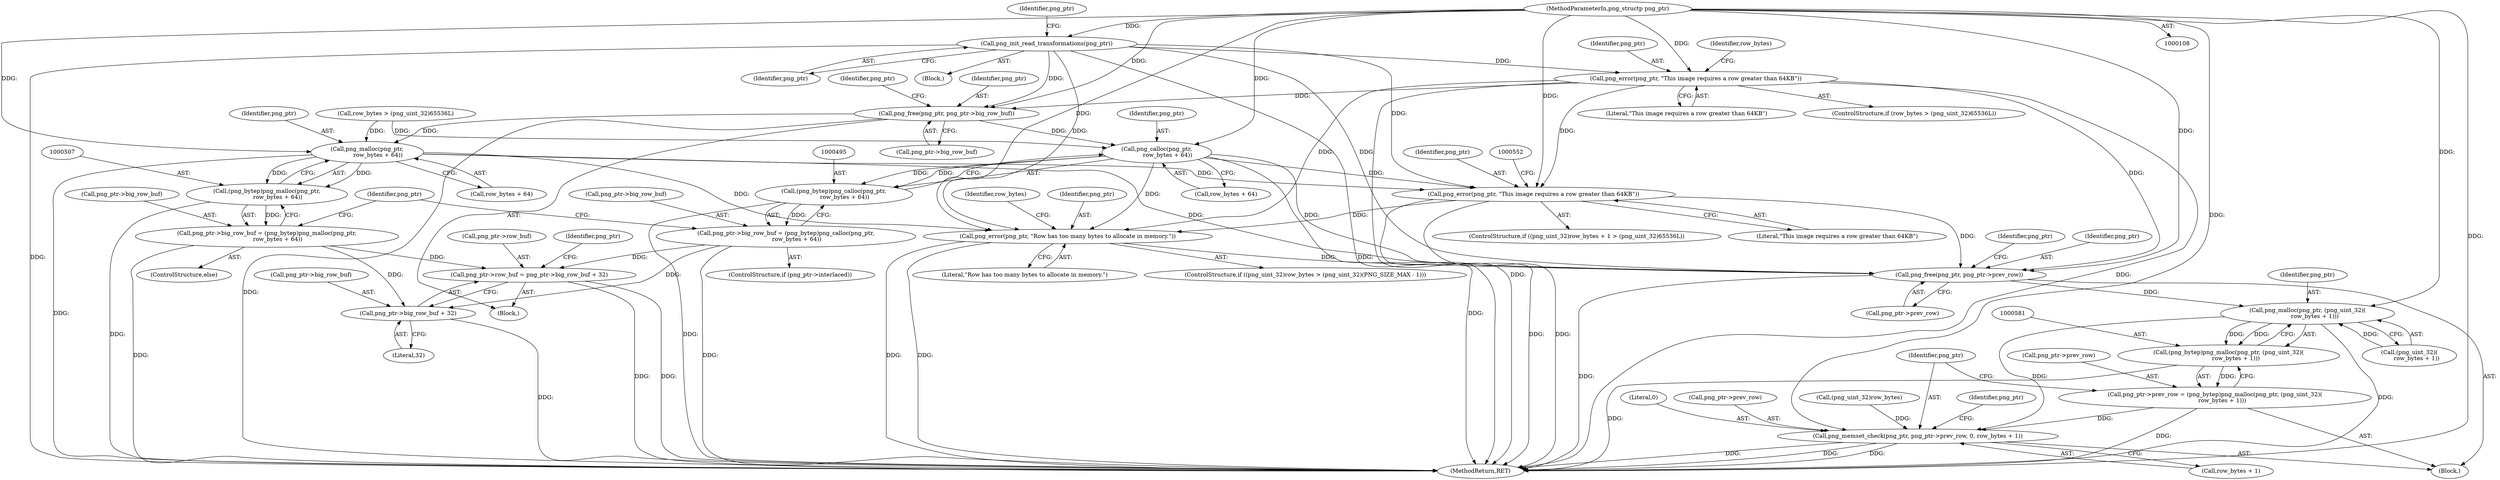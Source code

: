 digraph "0_Chrome_7f3d85b096f66870a15b37c2f40b219b2e292693_19@API" {
"1000481" [label="(Call,png_free(png_ptr, png_ptr->big_row_buf))"];
"1000135" [label="(Call,png_init_read_transformations(png_ptr))"];
"1000109" [label="(MethodParameterIn,png_structp png_ptr)"];
"1000469" [label="(Call,png_error(png_ptr, \"This image requires a row greater than 64KB\"))"];
"1000496" [label="(Call,png_calloc(png_ptr,\n            row_bytes + 64))"];
"1000494" [label="(Call,(png_bytep)png_calloc(png_ptr,\n            row_bytes + 64))"];
"1000490" [label="(Call,png_ptr->big_row_buf = (png_bytep)png_calloc(png_ptr,\n            row_bytes + 64))"];
"1000520" [label="(Call,png_ptr->row_buf = png_ptr->big_row_buf + 32)"];
"1000524" [label="(Call,png_ptr->big_row_buf + 32)"];
"1000546" [label="(Call,png_error(png_ptr, \"This image requires a row greater than 64KB\"))"];
"1000559" [label="(Call,png_error(png_ptr, \"Row has too many bytes to allocate in memory.\"))"];
"1000571" [label="(Call,png_free(png_ptr, png_ptr->prev_row))"];
"1000582" [label="(Call,png_malloc(png_ptr, (png_uint_32)(\n        row_bytes + 1)))"];
"1000580" [label="(Call,(png_bytep)png_malloc(png_ptr, (png_uint_32)(\n        row_bytes + 1)))"];
"1000576" [label="(Call,png_ptr->prev_row = (png_bytep)png_malloc(png_ptr, (png_uint_32)(\n        row_bytes + 1)))"];
"1000589" [label="(Call,png_memset_check(png_ptr, png_ptr->prev_row, 0, row_bytes + 1))"];
"1000508" [label="(Call,png_malloc(png_ptr,\n            row_bytes + 64))"];
"1000506" [label="(Call,(png_bytep)png_malloc(png_ptr,\n            row_bytes + 64))"];
"1000502" [label="(Call,png_ptr->big_row_buf = (png_bytep)png_malloc(png_ptr,\n            row_bytes + 64))"];
"1000483" [label="(Call,png_ptr->big_row_buf)"];
"1000531" [label="(Identifier,png_ptr)"];
"1000578" [label="(Identifier,png_ptr)"];
"1000503" [label="(Call,png_ptr->big_row_buf)"];
"1000565" [label="(Identifier,row_bytes)"];
"1000510" [label="(Call,row_bytes + 64)"];
"1000583" [label="(Identifier,png_ptr)"];
"1000110" [label="(Block,)"];
"1000594" [label="(Literal,0)"];
"1000549" [label="(ControlStructure,if ((png_uint_32)row_bytes > (png_uint_32)(PNG_SIZE_MAX - 1)))"];
"1000528" [label="(Literal,32)"];
"1000570" [label="(Block,)"];
"1000136" [label="(Identifier,png_ptr)"];
"1000559" [label="(Call,png_error(png_ptr, \"Row has too many bytes to allocate in memory.\"))"];
"1000135" [label="(Call,png_init_read_transformations(png_ptr))"];
"1000572" [label="(Identifier,png_ptr)"];
"1000508" [label="(Call,png_malloc(png_ptr,\n            row_bytes + 64))"];
"1000497" [label="(Identifier,png_ptr)"];
"1000491" [label="(Call,png_ptr->big_row_buf)"];
"1000520" [label="(Call,png_ptr->row_buf = png_ptr->big_row_buf + 32)"];
"1000464" [label="(Call,row_bytes > (png_uint_32)65536L)"];
"1000591" [label="(Call,png_ptr->prev_row)"];
"1000571" [label="(Call,png_free(png_ptr, png_ptr->prev_row))"];
"1000525" [label="(Call,png_ptr->big_row_buf)"];
"1000469" [label="(Call,png_error(png_ptr, \"This image requires a row greater than 64KB\"))"];
"1000471" [label="(Literal,\"This image requires a row greater than 64KB\")"];
"1000657" [label="(MethodReturn,RET)"];
"1000496" [label="(Call,png_calloc(png_ptr,\n            row_bytes + 64))"];
"1000577" [label="(Call,png_ptr->prev_row)"];
"1000475" [label="(Identifier,row_bytes)"];
"1000546" [label="(Call,png_error(png_ptr, \"This image requires a row greater than 64KB\"))"];
"1000494" [label="(Call,(png_bytep)png_calloc(png_ptr,\n            row_bytes + 64))"];
"1000498" [label="(Call,row_bytes + 64)"];
"1000580" [label="(Call,(png_bytep)png_malloc(png_ptr, (png_uint_32)(\n        row_bytes + 1)))"];
"1000584" [label="(Call,(png_uint_32)(\n        row_bytes + 1))"];
"1000573" [label="(Call,png_ptr->prev_row)"];
"1000589" [label="(Call,png_memset_check(png_ptr, png_ptr->prev_row, 0, row_bytes + 1))"];
"1000470" [label="(Identifier,png_ptr)"];
"1000486" [label="(ControlStructure,if (png_ptr->interlaced))"];
"1000547" [label="(Identifier,png_ptr)"];
"1000582" [label="(Call,png_malloc(png_ptr, (png_uint_32)(\n        row_bytes + 1)))"];
"1000560" [label="(Identifier,png_ptr)"];
"1000463" [label="(ControlStructure,if (row_bytes > (png_uint_32)65536L))"];
"1000561" [label="(Literal,\"Row has too many bytes to allocate in memory.\")"];
"1000139" [label="(Identifier,png_ptr)"];
"1000524" [label="(Call,png_ptr->big_row_buf + 32)"];
"1000509" [label="(Identifier,png_ptr)"];
"1000521" [label="(Call,png_ptr->row_buf)"];
"1000482" [label="(Identifier,png_ptr)"];
"1000576" [label="(Call,png_ptr->prev_row = (png_bytep)png_malloc(png_ptr, (png_uint_32)(\n        row_bytes + 1)))"];
"1000548" [label="(Literal,\"This image requires a row greater than 64KB\")"];
"1000488" [label="(Identifier,png_ptr)"];
"1000536" [label="(ControlStructure,if ((png_uint_32)row_bytes + 1 > (png_uint_32)65536L))"];
"1000551" [label="(Call,(png_uint_32)row_bytes)"];
"1000506" [label="(Call,(png_bytep)png_malloc(png_ptr,\n            row_bytes + 64))"];
"1000501" [label="(ControlStructure,else)"];
"1000490" [label="(Call,png_ptr->big_row_buf = (png_bytep)png_calloc(png_ptr,\n            row_bytes + 64))"];
"1000515" [label="(Identifier,png_ptr)"];
"1000502" [label="(Call,png_ptr->big_row_buf = (png_bytep)png_malloc(png_ptr,\n            row_bytes + 64))"];
"1000109" [label="(MethodParameterIn,png_structp png_ptr)"];
"1000481" [label="(Call,png_free(png_ptr, png_ptr->big_row_buf))"];
"1000590" [label="(Identifier,png_ptr)"];
"1000600" [label="(Identifier,png_ptr)"];
"1000595" [label="(Call,row_bytes + 1)"];
"1000480" [label="(Block,)"];
"1000481" -> "1000480"  [label="AST: "];
"1000481" -> "1000483"  [label="CFG: "];
"1000482" -> "1000481"  [label="AST: "];
"1000483" -> "1000481"  [label="AST: "];
"1000488" -> "1000481"  [label="CFG: "];
"1000481" -> "1000657"  [label="DDG: "];
"1000135" -> "1000481"  [label="DDG: "];
"1000469" -> "1000481"  [label="DDG: "];
"1000109" -> "1000481"  [label="DDG: "];
"1000481" -> "1000496"  [label="DDG: "];
"1000481" -> "1000508"  [label="DDG: "];
"1000135" -> "1000110"  [label="AST: "];
"1000135" -> "1000136"  [label="CFG: "];
"1000136" -> "1000135"  [label="AST: "];
"1000139" -> "1000135"  [label="CFG: "];
"1000135" -> "1000657"  [label="DDG: "];
"1000135" -> "1000657"  [label="DDG: "];
"1000109" -> "1000135"  [label="DDG: "];
"1000135" -> "1000469"  [label="DDG: "];
"1000135" -> "1000546"  [label="DDG: "];
"1000135" -> "1000559"  [label="DDG: "];
"1000135" -> "1000571"  [label="DDG: "];
"1000109" -> "1000108"  [label="AST: "];
"1000109" -> "1000657"  [label="DDG: "];
"1000109" -> "1000469"  [label="DDG: "];
"1000109" -> "1000496"  [label="DDG: "];
"1000109" -> "1000508"  [label="DDG: "];
"1000109" -> "1000546"  [label="DDG: "];
"1000109" -> "1000559"  [label="DDG: "];
"1000109" -> "1000571"  [label="DDG: "];
"1000109" -> "1000582"  [label="DDG: "];
"1000109" -> "1000589"  [label="DDG: "];
"1000469" -> "1000463"  [label="AST: "];
"1000469" -> "1000471"  [label="CFG: "];
"1000470" -> "1000469"  [label="AST: "];
"1000471" -> "1000469"  [label="AST: "];
"1000475" -> "1000469"  [label="CFG: "];
"1000469" -> "1000657"  [label="DDG: "];
"1000469" -> "1000657"  [label="DDG: "];
"1000469" -> "1000546"  [label="DDG: "];
"1000469" -> "1000559"  [label="DDG: "];
"1000469" -> "1000571"  [label="DDG: "];
"1000496" -> "1000494"  [label="AST: "];
"1000496" -> "1000498"  [label="CFG: "];
"1000497" -> "1000496"  [label="AST: "];
"1000498" -> "1000496"  [label="AST: "];
"1000494" -> "1000496"  [label="CFG: "];
"1000496" -> "1000657"  [label="DDG: "];
"1000496" -> "1000494"  [label="DDG: "];
"1000496" -> "1000494"  [label="DDG: "];
"1000464" -> "1000496"  [label="DDG: "];
"1000496" -> "1000546"  [label="DDG: "];
"1000496" -> "1000559"  [label="DDG: "];
"1000496" -> "1000571"  [label="DDG: "];
"1000494" -> "1000490"  [label="AST: "];
"1000495" -> "1000494"  [label="AST: "];
"1000490" -> "1000494"  [label="CFG: "];
"1000494" -> "1000657"  [label="DDG: "];
"1000494" -> "1000490"  [label="DDG: "];
"1000490" -> "1000486"  [label="AST: "];
"1000491" -> "1000490"  [label="AST: "];
"1000515" -> "1000490"  [label="CFG: "];
"1000490" -> "1000657"  [label="DDG: "];
"1000490" -> "1000520"  [label="DDG: "];
"1000490" -> "1000524"  [label="DDG: "];
"1000520" -> "1000480"  [label="AST: "];
"1000520" -> "1000524"  [label="CFG: "];
"1000521" -> "1000520"  [label="AST: "];
"1000524" -> "1000520"  [label="AST: "];
"1000531" -> "1000520"  [label="CFG: "];
"1000520" -> "1000657"  [label="DDG: "];
"1000520" -> "1000657"  [label="DDG: "];
"1000502" -> "1000520"  [label="DDG: "];
"1000524" -> "1000528"  [label="CFG: "];
"1000525" -> "1000524"  [label="AST: "];
"1000528" -> "1000524"  [label="AST: "];
"1000524" -> "1000657"  [label="DDG: "];
"1000502" -> "1000524"  [label="DDG: "];
"1000546" -> "1000536"  [label="AST: "];
"1000546" -> "1000548"  [label="CFG: "];
"1000547" -> "1000546"  [label="AST: "];
"1000548" -> "1000546"  [label="AST: "];
"1000552" -> "1000546"  [label="CFG: "];
"1000546" -> "1000657"  [label="DDG: "];
"1000546" -> "1000657"  [label="DDG: "];
"1000508" -> "1000546"  [label="DDG: "];
"1000546" -> "1000559"  [label="DDG: "];
"1000546" -> "1000571"  [label="DDG: "];
"1000559" -> "1000549"  [label="AST: "];
"1000559" -> "1000561"  [label="CFG: "];
"1000560" -> "1000559"  [label="AST: "];
"1000561" -> "1000559"  [label="AST: "];
"1000565" -> "1000559"  [label="CFG: "];
"1000559" -> "1000657"  [label="DDG: "];
"1000559" -> "1000657"  [label="DDG: "];
"1000508" -> "1000559"  [label="DDG: "];
"1000559" -> "1000571"  [label="DDG: "];
"1000571" -> "1000570"  [label="AST: "];
"1000571" -> "1000573"  [label="CFG: "];
"1000572" -> "1000571"  [label="AST: "];
"1000573" -> "1000571"  [label="AST: "];
"1000578" -> "1000571"  [label="CFG: "];
"1000571" -> "1000657"  [label="DDG: "];
"1000508" -> "1000571"  [label="DDG: "];
"1000571" -> "1000582"  [label="DDG: "];
"1000582" -> "1000580"  [label="AST: "];
"1000582" -> "1000584"  [label="CFG: "];
"1000583" -> "1000582"  [label="AST: "];
"1000584" -> "1000582"  [label="AST: "];
"1000580" -> "1000582"  [label="CFG: "];
"1000582" -> "1000657"  [label="DDG: "];
"1000582" -> "1000580"  [label="DDG: "];
"1000582" -> "1000580"  [label="DDG: "];
"1000584" -> "1000582"  [label="DDG: "];
"1000582" -> "1000589"  [label="DDG: "];
"1000580" -> "1000576"  [label="AST: "];
"1000581" -> "1000580"  [label="AST: "];
"1000576" -> "1000580"  [label="CFG: "];
"1000580" -> "1000657"  [label="DDG: "];
"1000580" -> "1000576"  [label="DDG: "];
"1000576" -> "1000570"  [label="AST: "];
"1000577" -> "1000576"  [label="AST: "];
"1000590" -> "1000576"  [label="CFG: "];
"1000576" -> "1000657"  [label="DDG: "];
"1000576" -> "1000589"  [label="DDG: "];
"1000589" -> "1000570"  [label="AST: "];
"1000589" -> "1000595"  [label="CFG: "];
"1000590" -> "1000589"  [label="AST: "];
"1000591" -> "1000589"  [label="AST: "];
"1000594" -> "1000589"  [label="AST: "];
"1000595" -> "1000589"  [label="AST: "];
"1000600" -> "1000589"  [label="CFG: "];
"1000589" -> "1000657"  [label="DDG: "];
"1000589" -> "1000657"  [label="DDG: "];
"1000589" -> "1000657"  [label="DDG: "];
"1000551" -> "1000589"  [label="DDG: "];
"1000508" -> "1000506"  [label="AST: "];
"1000508" -> "1000510"  [label="CFG: "];
"1000509" -> "1000508"  [label="AST: "];
"1000510" -> "1000508"  [label="AST: "];
"1000506" -> "1000508"  [label="CFG: "];
"1000508" -> "1000657"  [label="DDG: "];
"1000508" -> "1000506"  [label="DDG: "];
"1000508" -> "1000506"  [label="DDG: "];
"1000464" -> "1000508"  [label="DDG: "];
"1000506" -> "1000502"  [label="AST: "];
"1000507" -> "1000506"  [label="AST: "];
"1000502" -> "1000506"  [label="CFG: "];
"1000506" -> "1000657"  [label="DDG: "];
"1000506" -> "1000502"  [label="DDG: "];
"1000502" -> "1000501"  [label="AST: "];
"1000503" -> "1000502"  [label="AST: "];
"1000515" -> "1000502"  [label="CFG: "];
"1000502" -> "1000657"  [label="DDG: "];
}
